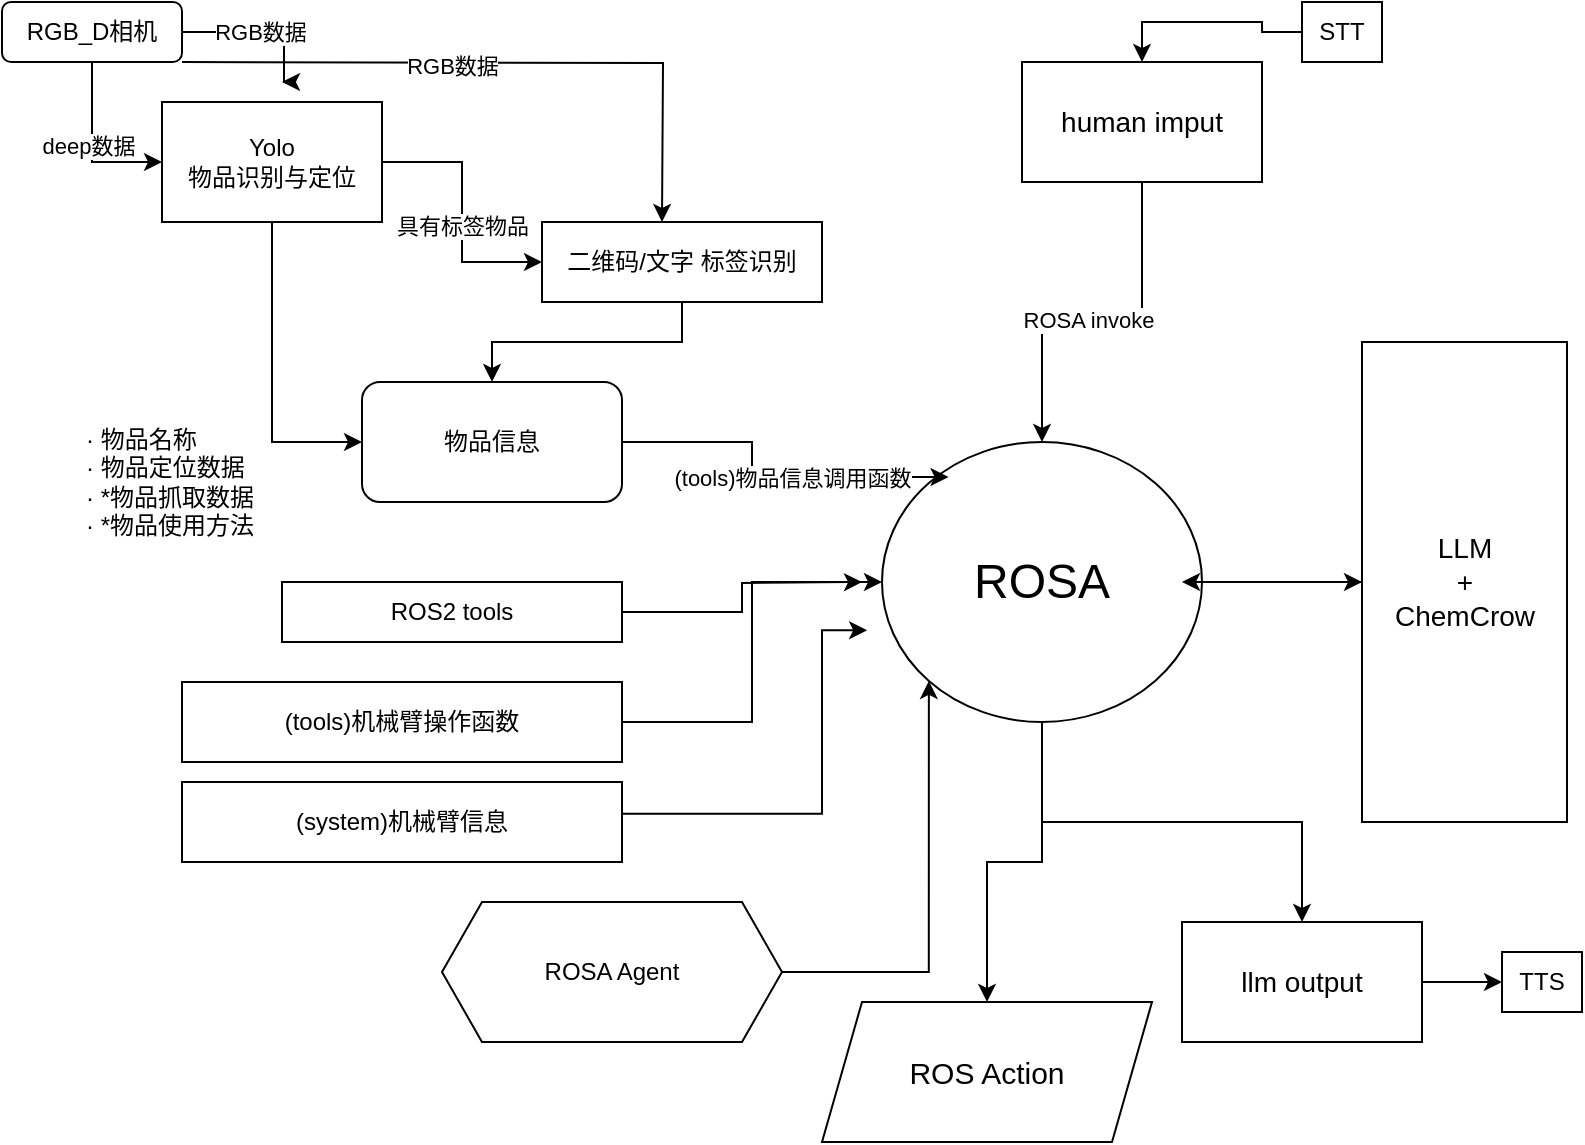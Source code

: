 <mxfile version="24.8.6">
  <diagram id="kgpKYQtTHZ0yAKxKKP6v" name="Page-1">
    <mxGraphModel dx="1221" dy="759" grid="1" gridSize="10" guides="1" tooltips="1" connect="1" arrows="1" fold="1" page="1" pageScale="1" pageWidth="850" pageHeight="1100" math="0" shadow="0">
      <root>
        <mxCell id="0" />
        <mxCell id="1" parent="0" />
        <mxCell id="T7KqqAWFQcqHIaZQAKyY-26" style="edgeStyle=orthogonalEdgeStyle;rounded=0;orthogonalLoop=1;jettySize=auto;html=1;" edge="1" parent="1" source="T7KqqAWFQcqHIaZQAKyY-3" target="T7KqqAWFQcqHIaZQAKyY-27">
          <mxGeometry relative="1" as="geometry">
            <mxPoint x="485" y="480" as="targetPoint" />
          </mxGeometry>
        </mxCell>
        <mxCell id="T7KqqAWFQcqHIaZQAKyY-37" value="" style="edgeStyle=orthogonalEdgeStyle;rounded=0;orthogonalLoop=1;jettySize=auto;html=1;" edge="1" parent="1" source="T7KqqAWFQcqHIaZQAKyY-3" target="T7KqqAWFQcqHIaZQAKyY-36">
          <mxGeometry relative="1" as="geometry" />
        </mxCell>
        <mxCell id="T7KqqAWFQcqHIaZQAKyY-39" style="edgeStyle=orthogonalEdgeStyle;rounded=0;orthogonalLoop=1;jettySize=auto;html=1;" edge="1" parent="1" source="T7KqqAWFQcqHIaZQAKyY-3" target="T7KqqAWFQcqHIaZQAKyY-40">
          <mxGeometry relative="1" as="geometry">
            <mxPoint x="540" y="400" as="targetPoint" />
          </mxGeometry>
        </mxCell>
        <mxCell id="T7KqqAWFQcqHIaZQAKyY-3" value="&lt;font style=&quot;font-size: 24px;&quot;&gt;ROSA&lt;/font&gt;" style="ellipse;whiteSpace=wrap;html=1;" vertex="1" parent="1">
          <mxGeometry x="440" y="220" width="160" height="140" as="geometry" />
        </mxCell>
        <mxCell id="T7KqqAWFQcqHIaZQAKyY-4" value="物品信息" style="rounded=1;whiteSpace=wrap;html=1;" vertex="1" parent="1">
          <mxGeometry x="180" y="190" width="130" height="60" as="geometry" />
        </mxCell>
        <mxCell id="T7KqqAWFQcqHIaZQAKyY-8" style="edgeStyle=orthogonalEdgeStyle;rounded=0;orthogonalLoop=1;jettySize=auto;html=1;entryX=0;entryY=0.5;entryDx=0;entryDy=0;" edge="1" parent="1" source="T7KqqAWFQcqHIaZQAKyY-5" target="T7KqqAWFQcqHIaZQAKyY-6">
          <mxGeometry relative="1" as="geometry" />
        </mxCell>
        <mxCell id="T7KqqAWFQcqHIaZQAKyY-9" value="具有标签物品" style="edgeLabel;html=1;align=center;verticalAlign=middle;resizable=0;points=[];" vertex="1" connectable="0" parent="T7KqqAWFQcqHIaZQAKyY-8">
          <mxGeometry x="0.103" relative="1" as="geometry">
            <mxPoint as="offset" />
          </mxGeometry>
        </mxCell>
        <mxCell id="T7KqqAWFQcqHIaZQAKyY-10" style="edgeStyle=orthogonalEdgeStyle;rounded=0;orthogonalLoop=1;jettySize=auto;html=1;entryX=0;entryY=0.5;entryDx=0;entryDy=0;" edge="1" parent="1" source="T7KqqAWFQcqHIaZQAKyY-5" target="T7KqqAWFQcqHIaZQAKyY-4">
          <mxGeometry relative="1" as="geometry">
            <mxPoint x="130" y="210" as="targetPoint" />
          </mxGeometry>
        </mxCell>
        <mxCell id="T7KqqAWFQcqHIaZQAKyY-5" value="Yolo&lt;br&gt;物品识别与定位" style="rounded=0;whiteSpace=wrap;html=1;" vertex="1" parent="1">
          <mxGeometry x="80" y="50" width="110" height="60" as="geometry" />
        </mxCell>
        <mxCell id="T7KqqAWFQcqHIaZQAKyY-11" style="edgeStyle=orthogonalEdgeStyle;rounded=0;orthogonalLoop=1;jettySize=auto;html=1;entryX=0.5;entryY=0;entryDx=0;entryDy=0;" edge="1" parent="1" source="T7KqqAWFQcqHIaZQAKyY-6" target="T7KqqAWFQcqHIaZQAKyY-4">
          <mxGeometry relative="1" as="geometry" />
        </mxCell>
        <mxCell id="T7KqqAWFQcqHIaZQAKyY-6" value="二维码/文字 标签识别" style="rounded=0;whiteSpace=wrap;html=1;" vertex="1" parent="1">
          <mxGeometry x="270" y="110" width="140" height="40" as="geometry" />
        </mxCell>
        <mxCell id="T7KqqAWFQcqHIaZQAKyY-12" value="&lt;h1 style=&quot;margin-top: 0px;&quot;&gt;&lt;br&gt;&lt;/h1&gt;&lt;div&gt;· 物品名称&lt;/div&gt;&lt;div&gt;· 物品定位数据&lt;/div&gt;&lt;div&gt;· *物品抓取数据&lt;/div&gt;&lt;div&gt;· *物品使用方法&lt;/div&gt;" style="text;html=1;whiteSpace=wrap;overflow=hidden;rounded=0;" vertex="1" parent="1">
          <mxGeometry x="40" y="160" width="150" height="120" as="geometry" />
        </mxCell>
        <mxCell id="T7KqqAWFQcqHIaZQAKyY-13" style="edgeStyle=orthogonalEdgeStyle;rounded=0;orthogonalLoop=1;jettySize=auto;html=1;entryX=0.208;entryY=0.125;entryDx=0;entryDy=0;entryPerimeter=0;" edge="1" parent="1" source="T7KqqAWFQcqHIaZQAKyY-4" target="T7KqqAWFQcqHIaZQAKyY-3">
          <mxGeometry relative="1" as="geometry" />
        </mxCell>
        <mxCell id="T7KqqAWFQcqHIaZQAKyY-21" value="(tools)物品信息调用函数" style="edgeLabel;html=1;align=center;verticalAlign=middle;resizable=0;points=[];" vertex="1" connectable="0" parent="T7KqqAWFQcqHIaZQAKyY-13">
          <mxGeometry x="0.128" relative="1" as="geometry">
            <mxPoint as="offset" />
          </mxGeometry>
        </mxCell>
        <mxCell id="T7KqqAWFQcqHIaZQAKyY-24" style="edgeStyle=orthogonalEdgeStyle;rounded=0;orthogonalLoop=1;jettySize=auto;html=1;entryX=0;entryY=0.5;entryDx=0;entryDy=0;" edge="1" parent="1" source="T7KqqAWFQcqHIaZQAKyY-16" target="T7KqqAWFQcqHIaZQAKyY-3">
          <mxGeometry relative="1" as="geometry" />
        </mxCell>
        <mxCell id="T7KqqAWFQcqHIaZQAKyY-16" value="(tools)机械臂操作函数" style="rounded=0;whiteSpace=wrap;html=1;" vertex="1" parent="1">
          <mxGeometry x="90" y="340" width="220" height="40" as="geometry" />
        </mxCell>
        <mxCell id="T7KqqAWFQcqHIaZQAKyY-25" style="edgeStyle=orthogonalEdgeStyle;rounded=0;orthogonalLoop=1;jettySize=auto;html=1;entryX=0;entryY=1;entryDx=0;entryDy=0;" edge="1" parent="1">
          <mxGeometry relative="1" as="geometry">
            <mxPoint x="300" y="405.86" as="sourcePoint" />
            <mxPoint x="432.574" y="314.144" as="targetPoint" />
            <Array as="points">
              <mxPoint x="410" y="405.86" />
              <mxPoint x="410" y="313.86" />
            </Array>
          </mxGeometry>
        </mxCell>
        <mxCell id="T7KqqAWFQcqHIaZQAKyY-18" value="(system)机械臂信息" style="rounded=0;whiteSpace=wrap;html=1;" vertex="1" parent="1">
          <mxGeometry x="90" y="390" width="220" height="40" as="geometry" />
        </mxCell>
        <mxCell id="T7KqqAWFQcqHIaZQAKyY-27" value="&lt;font style=&quot;font-size: 15px;&quot;&gt;ROS Action&lt;/font&gt;" style="shape=parallelogram;perimeter=parallelogramPerimeter;whiteSpace=wrap;html=1;fixedSize=1;" vertex="1" parent="1">
          <mxGeometry x="410" y="500" width="165" height="70" as="geometry" />
        </mxCell>
        <mxCell id="T7KqqAWFQcqHIaZQAKyY-33" style="edgeStyle=orthogonalEdgeStyle;rounded=0;orthogonalLoop=1;jettySize=auto;html=1;entryX=0;entryY=1;entryDx=0;entryDy=0;" edge="1" parent="1" source="T7KqqAWFQcqHIaZQAKyY-32" target="T7KqqAWFQcqHIaZQAKyY-3">
          <mxGeometry relative="1" as="geometry" />
        </mxCell>
        <mxCell id="T7KqqAWFQcqHIaZQAKyY-32" value="ROSA Agent" style="shape=hexagon;perimeter=hexagonPerimeter2;whiteSpace=wrap;html=1;fixedSize=1;" vertex="1" parent="1">
          <mxGeometry x="220" y="450" width="170" height="70" as="geometry" />
        </mxCell>
        <mxCell id="T7KqqAWFQcqHIaZQAKyY-35" style="edgeStyle=orthogonalEdgeStyle;rounded=0;orthogonalLoop=1;jettySize=auto;html=1;" edge="1" parent="1" source="T7KqqAWFQcqHIaZQAKyY-34" target="T7KqqAWFQcqHIaZQAKyY-3">
          <mxGeometry relative="1" as="geometry" />
        </mxCell>
        <mxCell id="T7KqqAWFQcqHIaZQAKyY-68" value="ROSA invoke" style="edgeLabel;html=1;align=center;verticalAlign=middle;resizable=0;points=[];" vertex="1" connectable="0" parent="T7KqqAWFQcqHIaZQAKyY-35">
          <mxGeometry x="0.03" y="4" relative="1" as="geometry">
            <mxPoint as="offset" />
          </mxGeometry>
        </mxCell>
        <mxCell id="T7KqqAWFQcqHIaZQAKyY-34" value="&lt;font style=&quot;font-size: 14px;&quot;&gt;human imput&lt;/font&gt;" style="rounded=0;whiteSpace=wrap;html=1;" vertex="1" parent="1">
          <mxGeometry x="510" y="30" width="120" height="60" as="geometry" />
        </mxCell>
        <mxCell id="T7KqqAWFQcqHIaZQAKyY-46" style="edgeStyle=orthogonalEdgeStyle;rounded=0;orthogonalLoop=1;jettySize=auto;html=1;" edge="1" parent="1" source="T7KqqAWFQcqHIaZQAKyY-36">
          <mxGeometry relative="1" as="geometry">
            <mxPoint x="590" y="290" as="targetPoint" />
          </mxGeometry>
        </mxCell>
        <mxCell id="T7KqqAWFQcqHIaZQAKyY-36" value="&lt;font style=&quot;font-size: 14px;&quot;&gt;LLM&lt;/font&gt;&lt;div style=&quot;font-size: 14px;&quot;&gt;&lt;font style=&quot;font-size: 14px;&quot;&gt;+&lt;/font&gt;&lt;div style=&quot;&quot;&gt;&lt;span style=&quot;background-color: initial;&quot;&gt;&lt;font style=&quot;font-size: 14px;&quot;&gt;ChemCrow&lt;/font&gt;&lt;/span&gt;&lt;/div&gt;&lt;/div&gt;" style="whiteSpace=wrap;html=1;" vertex="1" parent="1">
          <mxGeometry x="680" y="170" width="102.5" height="240" as="geometry" />
        </mxCell>
        <mxCell id="T7KqqAWFQcqHIaZQAKyY-60" style="edgeStyle=orthogonalEdgeStyle;rounded=0;orthogonalLoop=1;jettySize=auto;html=1;entryX=0;entryY=0.5;entryDx=0;entryDy=0;" edge="1" parent="1" source="T7KqqAWFQcqHIaZQAKyY-40" target="T7KqqAWFQcqHIaZQAKyY-59">
          <mxGeometry relative="1" as="geometry" />
        </mxCell>
        <mxCell id="T7KqqAWFQcqHIaZQAKyY-40" value="&lt;font style=&quot;font-size: 14px;&quot;&gt;llm output&lt;/font&gt;" style="rounded=0;whiteSpace=wrap;html=1;" vertex="1" parent="1">
          <mxGeometry x="590" y="460" width="120" height="60" as="geometry" />
        </mxCell>
        <mxCell id="T7KqqAWFQcqHIaZQAKyY-43" style="edgeStyle=orthogonalEdgeStyle;rounded=0;orthogonalLoop=1;jettySize=auto;html=1;" edge="1" parent="1" source="T7KqqAWFQcqHIaZQAKyY-41">
          <mxGeometry relative="1" as="geometry">
            <mxPoint x="430" y="290" as="targetPoint" />
          </mxGeometry>
        </mxCell>
        <mxCell id="T7KqqAWFQcqHIaZQAKyY-41" value="ROS2 tools" style="rounded=0;whiteSpace=wrap;html=1;" vertex="1" parent="1">
          <mxGeometry x="140" y="290" width="170" height="30" as="geometry" />
        </mxCell>
        <mxCell id="T7KqqAWFQcqHIaZQAKyY-44" style="edgeStyle=orthogonalEdgeStyle;rounded=0;orthogonalLoop=1;jettySize=auto;html=1;exitX=0.5;exitY=1;exitDx=0;exitDy=0;" edge="1" parent="1" source="T7KqqAWFQcqHIaZQAKyY-41" target="T7KqqAWFQcqHIaZQAKyY-41">
          <mxGeometry relative="1" as="geometry" />
        </mxCell>
        <mxCell id="T7KqqAWFQcqHIaZQAKyY-62" value="RGB数据" style="edgeStyle=orthogonalEdgeStyle;rounded=0;orthogonalLoop=1;jettySize=auto;html=1;" edge="1" parent="1" source="T7KqqAWFQcqHIaZQAKyY-52">
          <mxGeometry relative="1" as="geometry">
            <mxPoint x="140" y="40" as="targetPoint" />
            <Array as="points">
              <mxPoint x="141" y="15" />
            </Array>
          </mxGeometry>
        </mxCell>
        <mxCell id="T7KqqAWFQcqHIaZQAKyY-64" style="edgeStyle=orthogonalEdgeStyle;rounded=0;orthogonalLoop=1;jettySize=auto;html=1;" edge="1" parent="1">
          <mxGeometry relative="1" as="geometry">
            <mxPoint x="90" y="30" as="sourcePoint" />
            <mxPoint x="330" y="110" as="targetPoint" />
          </mxGeometry>
        </mxCell>
        <mxCell id="T7KqqAWFQcqHIaZQAKyY-65" value="RGB数据" style="edgeLabel;html=1;align=center;verticalAlign=middle;resizable=0;points=[];" vertex="1" connectable="0" parent="T7KqqAWFQcqHIaZQAKyY-64">
          <mxGeometry x="-0.158" y="-1" relative="1" as="geometry">
            <mxPoint as="offset" />
          </mxGeometry>
        </mxCell>
        <mxCell id="T7KqqAWFQcqHIaZQAKyY-66" style="edgeStyle=orthogonalEdgeStyle;rounded=0;orthogonalLoop=1;jettySize=auto;html=1;entryX=0;entryY=0.5;entryDx=0;entryDy=0;" edge="1" parent="1" source="T7KqqAWFQcqHIaZQAKyY-52" target="T7KqqAWFQcqHIaZQAKyY-5">
          <mxGeometry relative="1" as="geometry" />
        </mxCell>
        <mxCell id="T7KqqAWFQcqHIaZQAKyY-67" value="deep数据" style="edgeLabel;html=1;align=center;verticalAlign=middle;resizable=0;points=[];" vertex="1" connectable="0" parent="T7KqqAWFQcqHIaZQAKyY-66">
          <mxGeometry x="-0.013" y="-2" relative="1" as="geometry">
            <mxPoint as="offset" />
          </mxGeometry>
        </mxCell>
        <mxCell id="T7KqqAWFQcqHIaZQAKyY-52" value="RGB_D相机" style="rounded=1;whiteSpace=wrap;html=1;" vertex="1" parent="1">
          <mxGeometry width="90" height="30" as="geometry" />
        </mxCell>
        <mxCell id="T7KqqAWFQcqHIaZQAKyY-57" style="edgeStyle=orthogonalEdgeStyle;rounded=0;orthogonalLoop=1;jettySize=auto;html=1;entryX=0.5;entryY=0;entryDx=0;entryDy=0;" edge="1" parent="1" source="T7KqqAWFQcqHIaZQAKyY-55" target="T7KqqAWFQcqHIaZQAKyY-34">
          <mxGeometry relative="1" as="geometry" />
        </mxCell>
        <mxCell id="T7KqqAWFQcqHIaZQAKyY-55" value="&lt;font style=&quot;font-size: 12px;&quot;&gt;STT&lt;/font&gt;" style="rounded=0;whiteSpace=wrap;html=1;" vertex="1" parent="1">
          <mxGeometry x="650" width="40" height="30" as="geometry" />
        </mxCell>
        <mxCell id="T7KqqAWFQcqHIaZQAKyY-59" value="TTS" style="rounded=0;whiteSpace=wrap;html=1;" vertex="1" parent="1">
          <mxGeometry x="750" y="475" width="40" height="30" as="geometry" />
        </mxCell>
      </root>
    </mxGraphModel>
  </diagram>
</mxfile>
